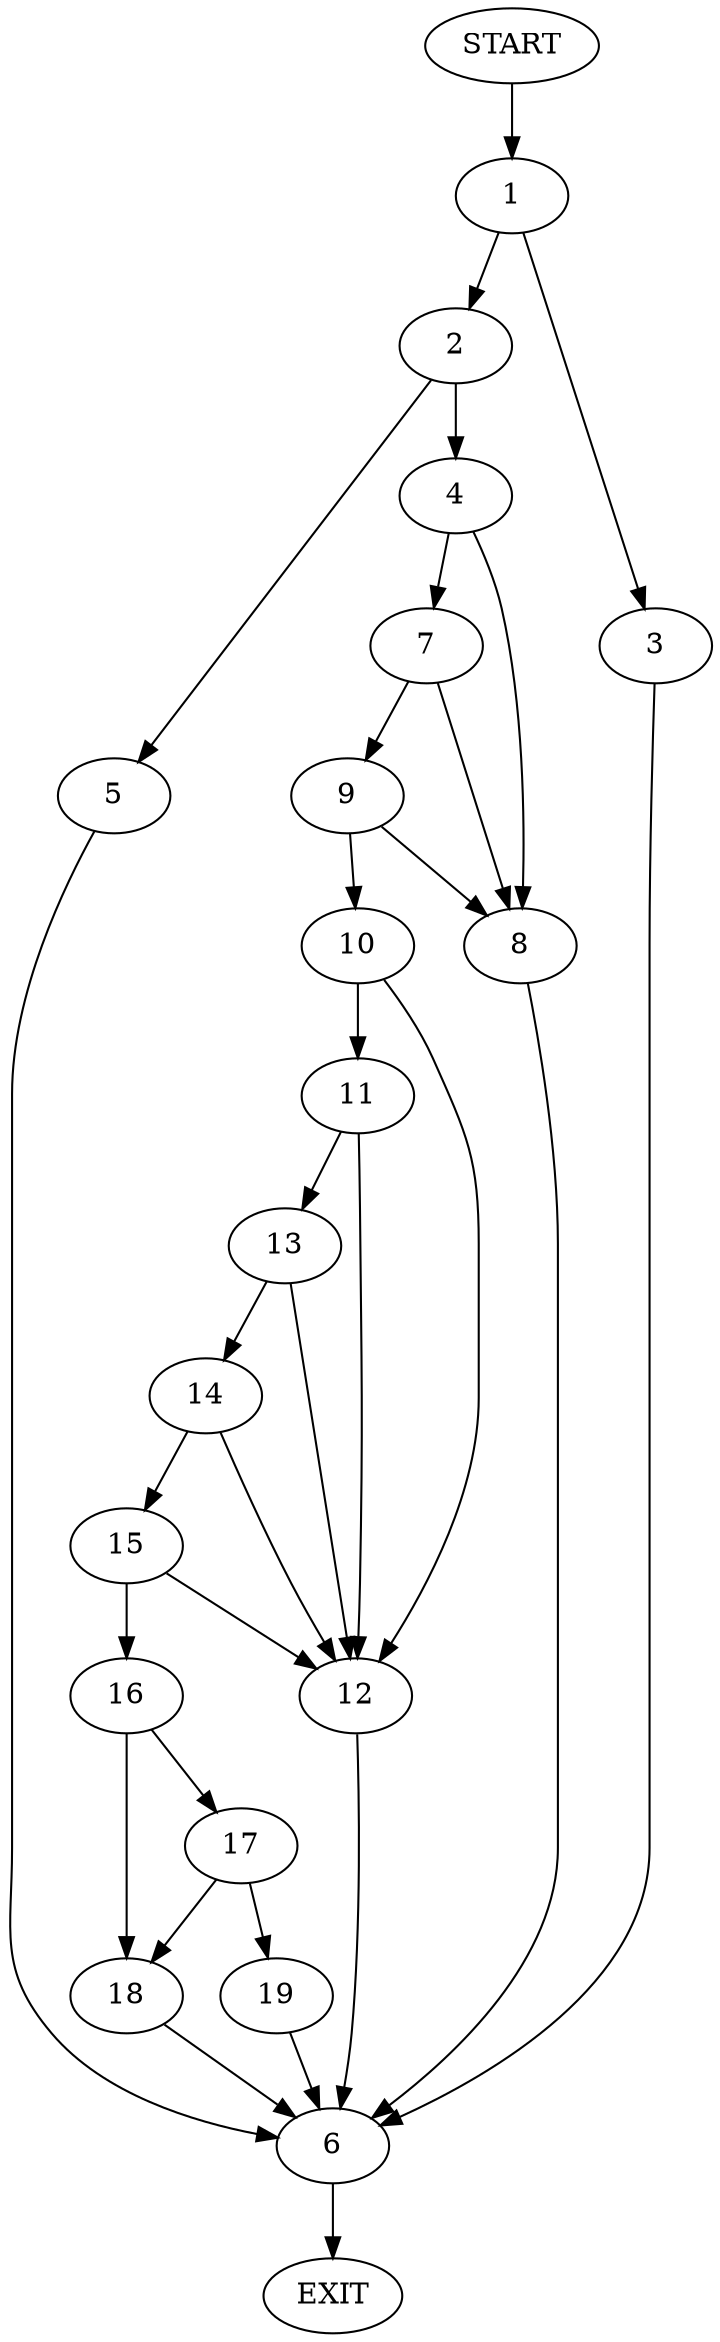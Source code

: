 digraph {
0 [label="START"]
20 [label="EXIT"]
0 -> 1
1 -> 2
1 -> 3
2 -> 4
2 -> 5
3 -> 6
6 -> 20
5 -> 6
4 -> 7
4 -> 8
7 -> 9
7 -> 8
8 -> 6
9 -> 8
9 -> 10
10 -> 11
10 -> 12
12 -> 6
11 -> 13
11 -> 12
13 -> 12
13 -> 14
14 -> 15
14 -> 12
15 -> 12
15 -> 16
16 -> 17
16 -> 18
17 -> 19
17 -> 18
18 -> 6
19 -> 6
}
